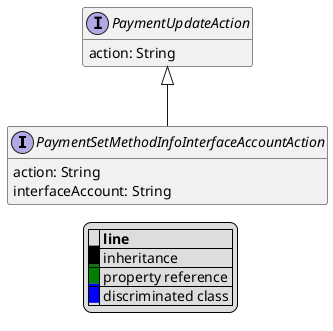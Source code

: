 @startuml

hide empty fields
hide empty methods
legend
|= |= line |
|<back:black>   </back>| inheritance |
|<back:green>   </back>| property reference |
|<back:blue>   </back>| discriminated class |
endlegend
interface PaymentSetMethodInfoInterfaceAccountAction [[PaymentSetMethodInfoInterfaceAccountAction.svg]] extends PaymentUpdateAction {
    action: String
    interfaceAccount: String
}
interface PaymentUpdateAction [[PaymentUpdateAction.svg]]  {
    action: String
}





@enduml
